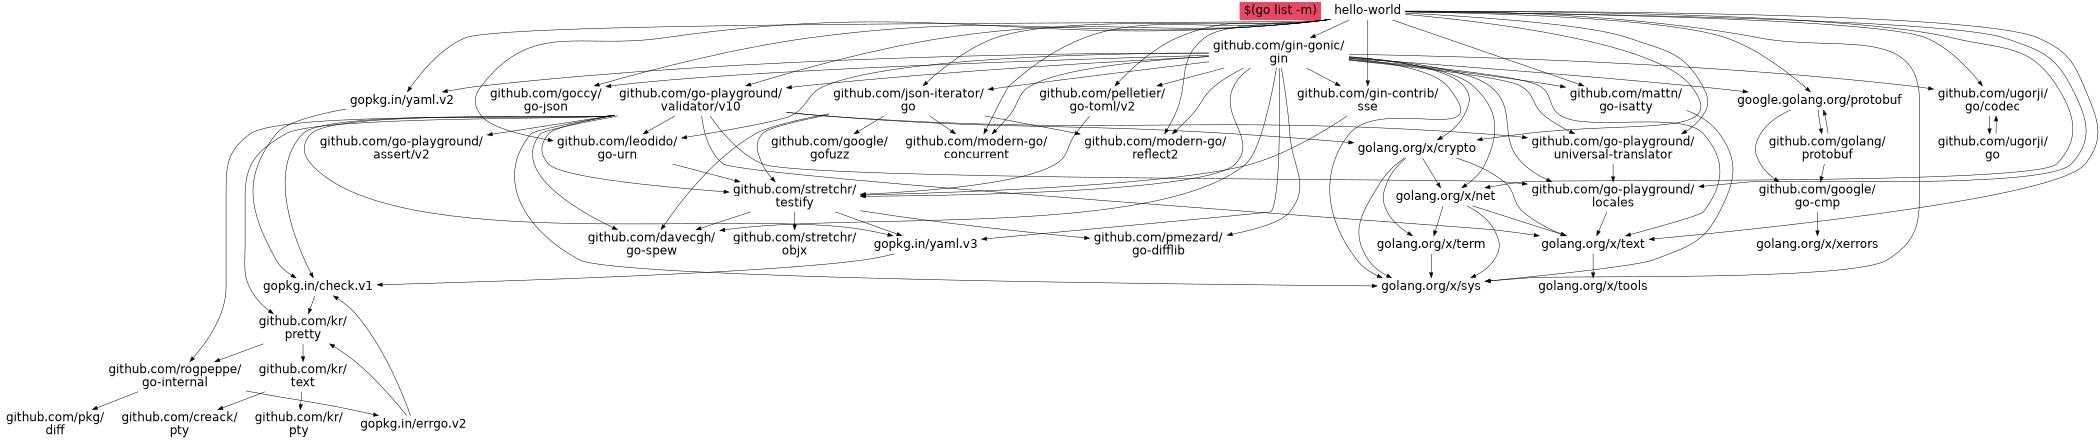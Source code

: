 digraph {
    graph [overlap=false, size=14];
    root="$(go list -m)";
    node [ shape = plaintext, fontname = "Helvetica",fontsize=24];
    "$(go list -m)" [style = filled,
    fillcolor = "#E94762"];
"github.com/gin-contrib/\nsse" -> "github.com/stretchr/\ntestify"
"github.com/gin-gonic/\ngin" -> "github.com/davecgh/\ngo-spew"
"github.com/gin-gonic/\ngin" -> "github.com/gin-contrib/\nsse"
"github.com/gin-gonic/\ngin" -> "github.com/go-playground/\nlocales"
"github.com/gin-gonic/\ngin" -> "github.com/go-playground/\nuniversal-translator"
"github.com/gin-gonic/\ngin" -> "github.com/go-playground/\nvalidator/v10"
"github.com/gin-gonic/\ngin" -> "github.com/goccy/\ngo-json"
"github.com/gin-gonic/\ngin" -> "github.com/json-iterator/\ngo"
"github.com/gin-gonic/\ngin" -> "github.com/leodido/\ngo-urn"
"github.com/gin-gonic/\ngin" -> "github.com/mattn/\ngo-isatty"
"github.com/gin-gonic/\ngin" -> "github.com/modern-go/\nconcurrent"
"github.com/gin-gonic/\ngin" -> "github.com/modern-go/\nreflect2"
"github.com/gin-gonic/\ngin" -> "github.com/pelletier/\ngo-toml/v2"
"github.com/gin-gonic/\ngin" -> "github.com/pmezard/\ngo-difflib"
"github.com/gin-gonic/\ngin" -> "github.com/stretchr/\ntestify"
"github.com/gin-gonic/\ngin" -> "github.com/ugorji/\ngo/codec"
"github.com/gin-gonic/\ngin" -> "golang.org/x/crypto"
"github.com/gin-gonic/\ngin" -> "golang.org/x/net"
"github.com/gin-gonic/\ngin" -> "golang.org/x/sys"
"github.com/gin-gonic/\ngin" -> "golang.org/x/text"
"github.com/gin-gonic/\ngin" -> "google.golang.org/protobuf"
"github.com/gin-gonic/\ngin" -> "gopkg.in/yaml.v2"
"github.com/gin-gonic/\ngin" -> "gopkg.in/yaml.v3"
"github.com/go-playground/\nlocales" -> "golang.org/x/text"
"github.com/go-playground/\nuniversal-translator" -> "github.com/go-playground/\nlocales"
"github.com/go-playground/\nvalidator/v10" -> "github.com/davecgh/\ngo-spew"
"github.com/go-playground/\nvalidator/v10" -> "github.com/go-playground/\nassert/v2"
"github.com/go-playground/\nvalidator/v10" -> "github.com/go-playground/\nlocales"
"github.com/go-playground/\nvalidator/v10" -> "github.com/go-playground/\nuniversal-translator"
"github.com/go-playground/\nvalidator/v10" -> "github.com/kr/\npretty"
"github.com/go-playground/\nvalidator/v10" -> "github.com/leodido/\ngo-urn"
"github.com/go-playground/\nvalidator/v10" -> "github.com/rogpeppe/\ngo-internal"
"github.com/go-playground/\nvalidator/v10" -> "github.com/stretchr/\ntestify"
"github.com/go-playground/\nvalidator/v10" -> "golang.org/x/crypto"
"github.com/go-playground/\nvalidator/v10" -> "golang.org/x/sys"
"github.com/go-playground/\nvalidator/v10" -> "golang.org/x/text"
"github.com/go-playground/\nvalidator/v10" -> "gopkg.in/check.v1"
"github.com/go-playground/\nvalidator/v10" -> "gopkg.in/yaml.v3"
"github.com/golang/\nprotobuf" -> "github.com/google/\ngo-cmp"
"github.com/golang/\nprotobuf" -> "google.golang.org/protobuf"
"github.com/google/\ngo-cmp" -> "golang.org/x/xerrors"
"github.com/json-iterator/\ngo" -> "github.com/davecgh/\ngo-spew"
"github.com/json-iterator/\ngo" -> "github.com/google/\ngofuzz"
"github.com/json-iterator/\ngo" -> "github.com/modern-go/\nconcurrent"
"github.com/json-iterator/\ngo" -> "github.com/modern-go/\nreflect2"
"github.com/json-iterator/\ngo" -> "github.com/stretchr/\ntestify"
"github.com/kr/\npretty" -> "github.com/kr/\ntext"
"github.com/kr/\npretty" -> "github.com/rogpeppe/\ngo-internal"
"github.com/kr/\ntext" -> "github.com/creack/\npty"
"github.com/kr/\ntext" -> "github.com/kr/\npty"
"github.com/leodido/\ngo-urn" -> "github.com/stretchr/\ntestify"
"github.com/mattn/\ngo-isatty" -> "golang.org/x/sys"
"github.com/pelletier/\ngo-toml/v2" -> "github.com/stretchr/\ntestify"
"github.com/rogpeppe/\ngo-internal" -> "github.com/pkg/\ndiff"
"github.com/rogpeppe/\ngo-internal" -> "gopkg.in/errgo.v2"
"github.com/stretchr/\ntestify" -> "github.com/davecgh/\ngo-spew"
"github.com/stretchr/\ntestify" -> "github.com/pmezard/\ngo-difflib"
"github.com/stretchr/\ntestify" -> "github.com/stretchr/\nobjx"
"github.com/stretchr/\ntestify" -> "gopkg.in/yaml.v3"
"github.com/ugorji/\ngo" -> "github.com/ugorji/\ngo/codec"
"github.com/ugorji/\ngo/codec" -> "github.com/ugorji/\ngo"
"golang.org/x/crypto" -> "golang.org/x/net"
"golang.org/x/crypto" -> "golang.org/x/sys"
"golang.org/x/crypto" -> "golang.org/x/term"
"golang.org/x/crypto" -> "golang.org/x/text"
"golang.org/x/net" -> "golang.org/x/sys"
"golang.org/x/net" -> "golang.org/x/term"
"golang.org/x/net" -> "golang.org/x/text"
"golang.org/x/term" -> "golang.org/x/sys"
"golang.org/x/text" -> "golang.org/x/tools"
"google.golang.org/protobuf" -> "github.com/golang/\nprotobuf"
"google.golang.org/protobuf" -> "github.com/google/\ngo-cmp"
"gopkg.in/check.v1" -> "github.com/kr/\npretty"
"gopkg.in/errgo.v2" -> "github.com/kr/\npretty"
"gopkg.in/errgo.v2" -> "gopkg.in/check.v1"
"gopkg.in/yaml.v2" -> "gopkg.in/check.v1"
"gopkg.in/yaml.v3" -> "gopkg.in/check.v1"
"hello-world" -> "github.com/gin-contrib/\nsse"
"hello-world" -> "github.com/gin-gonic/\ngin"
"hello-world" -> "github.com/go-playground/\nlocales"
"hello-world" -> "github.com/go-playground/\nuniversal-translator"
"hello-world" -> "github.com/go-playground/\nvalidator/v10"
"hello-world" -> "github.com/goccy/\ngo-json"
"hello-world" -> "github.com/json-iterator/\ngo"
"hello-world" -> "github.com/leodido/\ngo-urn"
"hello-world" -> "github.com/mattn/\ngo-isatty"
"hello-world" -> "github.com/modern-go/\nconcurrent"
"hello-world" -> "github.com/modern-go/\nreflect2"
"hello-world" -> "github.com/pelletier/\ngo-toml/v2"
"hello-world" -> "github.com/ugorji/\ngo/codec"
"hello-world" -> "golang.org/x/crypto"
"hello-world" -> "golang.org/x/net"
"hello-world" -> "golang.org/x/sys"
"hello-world" -> "golang.org/x/text"
"hello-world" -> "google.golang.org/protobuf"
"hello-world" -> "gopkg.in/yaml.v2"
}
